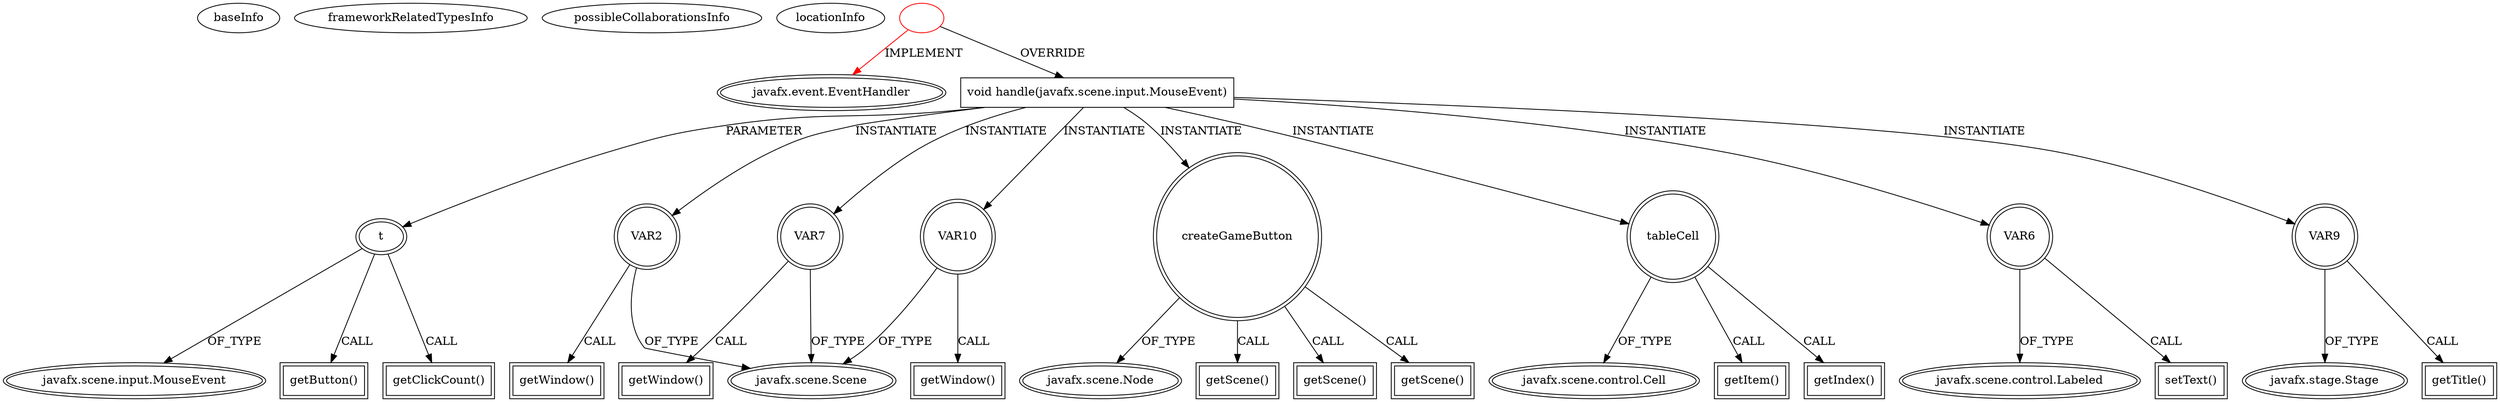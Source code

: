 digraph {
baseInfo[graphId=2813,category="extension_graph",isAnonymous=false,possibleRelation=false]
frameworkRelatedTypesInfo[0="javafx.event.EventHandler"]
possibleCollaborationsInfo[]
locationInfo[projectName="greenua14-TicTacToeClient",filePath="/greenua14-TicTacToeClient/TicTacToeClient-master/src/sample/Controllers/CreateOrConnectToGameController.java",contextSignature="MyEventHandler",graphId="2813"]
0[label="",vertexType="ROOT_CLIENT_CLASS_DECLARATION",isFrameworkType=false,color=red]
1[label="javafx.event.EventHandler",vertexType="FRAMEWORK_INTERFACE_TYPE",isFrameworkType=true,peripheries=2]
2[label="void handle(javafx.scene.input.MouseEvent)",vertexType="OVERRIDING_METHOD_DECLARATION",isFrameworkType=false,shape=box]
3[label="t",vertexType="PARAMETER_DECLARATION",isFrameworkType=true,peripheries=2]
4[label="javafx.scene.input.MouseEvent",vertexType="FRAMEWORK_CLASS_TYPE",isFrameworkType=true,peripheries=2]
6[label="getButton()",vertexType="INSIDE_CALL",isFrameworkType=true,peripheries=2,shape=box]
8[label="getClickCount()",vertexType="INSIDE_CALL",isFrameworkType=true,peripheries=2,shape=box]
9[label="VAR2",vertexType="VARIABLE_EXPRESION",isFrameworkType=true,peripheries=2,shape=circle]
11[label="javafx.scene.Scene",vertexType="FRAMEWORK_CLASS_TYPE",isFrameworkType=true,peripheries=2]
10[label="getWindow()",vertexType="INSIDE_CALL",isFrameworkType=true,peripheries=2,shape=box]
12[label="createGameButton",vertexType="VARIABLE_EXPRESION",isFrameworkType=true,peripheries=2,shape=circle]
14[label="javafx.scene.Node",vertexType="FRAMEWORK_CLASS_TYPE",isFrameworkType=true,peripheries=2]
13[label="getScene()",vertexType="INSIDE_CALL",isFrameworkType=true,peripheries=2,shape=box]
15[label="tableCell",vertexType="VARIABLE_EXPRESION",isFrameworkType=true,peripheries=2,shape=circle]
17[label="javafx.scene.control.Cell",vertexType="FRAMEWORK_CLASS_TYPE",isFrameworkType=true,peripheries=2]
16[label="getItem()",vertexType="INSIDE_CALL",isFrameworkType=true,peripheries=2,shape=box]
19[label="getIndex()",vertexType="INSIDE_CALL",isFrameworkType=true,peripheries=2,shape=box]
20[label="VAR6",vertexType="VARIABLE_EXPRESION",isFrameworkType=true,peripheries=2,shape=circle]
22[label="javafx.scene.control.Labeled",vertexType="FRAMEWORK_CLASS_TYPE",isFrameworkType=true,peripheries=2]
21[label="setText()",vertexType="INSIDE_CALL",isFrameworkType=true,peripheries=2,shape=box]
23[label="VAR7",vertexType="VARIABLE_EXPRESION",isFrameworkType=true,peripheries=2,shape=circle]
24[label="getWindow()",vertexType="INSIDE_CALL",isFrameworkType=true,peripheries=2,shape=box]
27[label="getScene()",vertexType="INSIDE_CALL",isFrameworkType=true,peripheries=2,shape=box]
28[label="VAR9",vertexType="VARIABLE_EXPRESION",isFrameworkType=true,peripheries=2,shape=circle]
30[label="javafx.stage.Stage",vertexType="FRAMEWORK_CLASS_TYPE",isFrameworkType=true,peripheries=2]
29[label="getTitle()",vertexType="INSIDE_CALL",isFrameworkType=true,peripheries=2,shape=box]
31[label="VAR10",vertexType="VARIABLE_EXPRESION",isFrameworkType=true,peripheries=2,shape=circle]
32[label="getWindow()",vertexType="INSIDE_CALL",isFrameworkType=true,peripheries=2,shape=box]
35[label="getScene()",vertexType="INSIDE_CALL",isFrameworkType=true,peripheries=2,shape=box]
0->1[label="IMPLEMENT",color=red]
0->2[label="OVERRIDE"]
3->4[label="OF_TYPE"]
2->3[label="PARAMETER"]
3->6[label="CALL"]
3->8[label="CALL"]
2->9[label="INSTANTIATE"]
9->11[label="OF_TYPE"]
9->10[label="CALL"]
2->12[label="INSTANTIATE"]
12->14[label="OF_TYPE"]
12->13[label="CALL"]
2->15[label="INSTANTIATE"]
15->17[label="OF_TYPE"]
15->16[label="CALL"]
15->19[label="CALL"]
2->20[label="INSTANTIATE"]
20->22[label="OF_TYPE"]
20->21[label="CALL"]
2->23[label="INSTANTIATE"]
23->11[label="OF_TYPE"]
23->24[label="CALL"]
12->27[label="CALL"]
2->28[label="INSTANTIATE"]
28->30[label="OF_TYPE"]
28->29[label="CALL"]
2->31[label="INSTANTIATE"]
31->11[label="OF_TYPE"]
31->32[label="CALL"]
12->35[label="CALL"]
}
